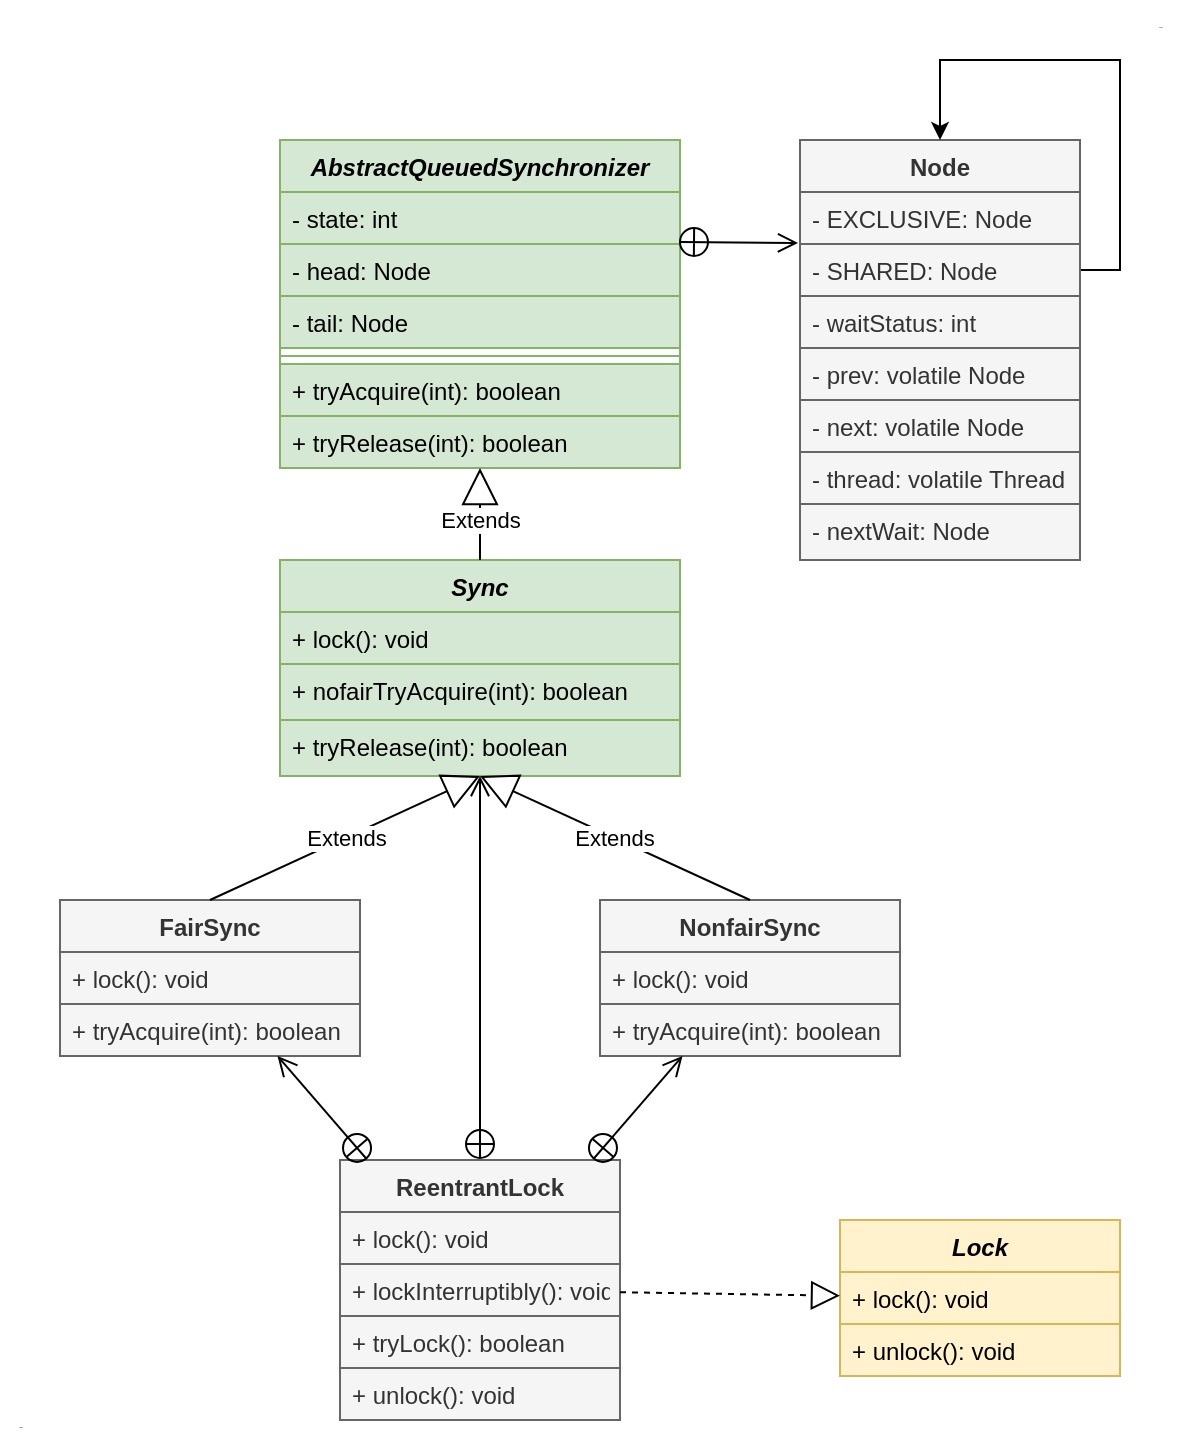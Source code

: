 <mxfile version="13.9.9" type="device"><diagram id="C5RBs43oDa-KdzZeNtuy" name="Page-1"><mxGraphModel dx="865" dy="506" grid="1" gridSize="10" guides="1" tooltips="1" connect="1" arrows="1" fold="1" page="1" pageScale="1" pageWidth="827" pageHeight="1169" math="0" shadow="0"><root><mxCell id="WIyWlLk6GJQsqaUBKTNV-0"/><mxCell id="WIyWlLk6GJQsqaUBKTNV-1" parent="WIyWlLk6GJQsqaUBKTNV-0"/><mxCell id="zkfFHV4jXpPFQw0GAbJ--0" value="AbstractQueuedSynchronizer" style="swimlane;fontStyle=3;align=center;verticalAlign=top;childLayout=stackLayout;horizontal=1;startSize=26;horizontalStack=0;resizeParent=1;resizeLast=0;collapsible=1;marginBottom=0;rounded=0;shadow=0;strokeWidth=1;fillColor=#d5e8d4;strokeColor=#82b366;" parent="WIyWlLk6GJQsqaUBKTNV-1" vertex="1"><mxGeometry x="200" y="120" width="200" height="164" as="geometry"><mxRectangle x="230" y="140" width="160" height="26" as="alternateBounds"/></mxGeometry></mxCell><mxCell id="zkfFHV4jXpPFQw0GAbJ--1" value="- state: int" style="text;align=left;verticalAlign=top;spacingLeft=4;spacingRight=4;overflow=hidden;rotatable=0;points=[[0,0.5],[1,0.5]];portConstraint=eastwest;fillColor=#d5e8d4;strokeColor=#82b366;" parent="zkfFHV4jXpPFQw0GAbJ--0" vertex="1"><mxGeometry y="26" width="200" height="26" as="geometry"/></mxCell><mxCell id="zkfFHV4jXpPFQw0GAbJ--2" value="- head: Node" style="text;align=left;verticalAlign=top;spacingLeft=4;spacingRight=4;overflow=hidden;rotatable=0;points=[[0,0.5],[1,0.5]];portConstraint=eastwest;rounded=0;shadow=0;html=0;fillColor=#d5e8d4;strokeColor=#82b366;" parent="zkfFHV4jXpPFQw0GAbJ--0" vertex="1"><mxGeometry y="52" width="200" height="26" as="geometry"/></mxCell><mxCell id="zkfFHV4jXpPFQw0GAbJ--3" value="- tail: Node" style="text;align=left;verticalAlign=top;spacingLeft=4;spacingRight=4;overflow=hidden;rotatable=0;points=[[0,0.5],[1,0.5]];portConstraint=eastwest;rounded=0;shadow=0;html=0;fillColor=#d5e8d4;strokeColor=#82b366;" parent="zkfFHV4jXpPFQw0GAbJ--0" vertex="1"><mxGeometry y="78" width="200" height="26" as="geometry"/></mxCell><mxCell id="zkfFHV4jXpPFQw0GAbJ--4" value="" style="line;html=1;strokeWidth=1;align=left;verticalAlign=middle;spacingTop=-1;spacingLeft=3;spacingRight=3;rotatable=0;labelPosition=right;points=[];portConstraint=eastwest;fillColor=#d5e8d4;strokeColor=#82b366;" parent="zkfFHV4jXpPFQw0GAbJ--0" vertex="1"><mxGeometry y="104" width="200" height="8" as="geometry"/></mxCell><mxCell id="zkfFHV4jXpPFQw0GAbJ--5" value="+ tryAcquire(int): boolean" style="text;align=left;verticalAlign=top;spacingLeft=4;spacingRight=4;overflow=hidden;rotatable=0;points=[[0,0.5],[1,0.5]];portConstraint=eastwest;fillColor=#d5e8d4;strokeColor=#82b366;" parent="zkfFHV4jXpPFQw0GAbJ--0" vertex="1"><mxGeometry y="112" width="200" height="26" as="geometry"/></mxCell><mxCell id="n1QyoyX9y6Pg_b9orDtl-1" value="+ tryRelease(int): boolean" style="text;align=left;verticalAlign=top;spacingLeft=4;spacingRight=4;overflow=hidden;rotatable=0;points=[[0,0.5],[1,0.5]];portConstraint=eastwest;fillColor=#d5e8d4;strokeColor=#82b366;" vertex="1" parent="zkfFHV4jXpPFQw0GAbJ--0"><mxGeometry y="138" width="200" height="26" as="geometry"/></mxCell><mxCell id="n1QyoyX9y6Pg_b9orDtl-11" value="Node" style="swimlane;fontStyle=1;align=center;verticalAlign=top;childLayout=stackLayout;horizontal=1;startSize=26;horizontalStack=0;resizeParent=1;resizeLast=0;collapsible=1;marginBottom=0;rounded=0;shadow=0;strokeWidth=1;fillColor=#f5f5f5;strokeColor=#666666;fontColor=#333333;" vertex="1" parent="WIyWlLk6GJQsqaUBKTNV-1"><mxGeometry x="460" y="120" width="140" height="210" as="geometry"><mxRectangle x="230" y="140" width="160" height="26" as="alternateBounds"/></mxGeometry></mxCell><mxCell id="n1QyoyX9y6Pg_b9orDtl-12" value="- EXCLUSIVE: Node" style="text;align=left;verticalAlign=top;spacingLeft=4;spacingRight=4;overflow=hidden;rotatable=0;points=[[0,0.5],[1,0.5]];portConstraint=eastwest;fillColor=#f5f5f5;strokeColor=#666666;fontColor=#333333;" vertex="1" parent="n1QyoyX9y6Pg_b9orDtl-11"><mxGeometry y="26" width="140" height="26" as="geometry"/></mxCell><mxCell id="n1QyoyX9y6Pg_b9orDtl-70" style="edgeStyle=orthogonalEdgeStyle;rounded=0;orthogonalLoop=1;jettySize=auto;html=1;exitX=1;exitY=0.5;exitDx=0;exitDy=0;entryX=0.5;entryY=0;entryDx=0;entryDy=0;" edge="1" parent="n1QyoyX9y6Pg_b9orDtl-11" source="n1QyoyX9y6Pg_b9orDtl-13" target="n1QyoyX9y6Pg_b9orDtl-11"><mxGeometry relative="1" as="geometry"><Array as="points"><mxPoint x="160" y="65"/><mxPoint x="160" y="-40"/><mxPoint x="70" y="-40"/></Array></mxGeometry></mxCell><mxCell id="n1QyoyX9y6Pg_b9orDtl-13" value="- SHARED: Node" style="text;align=left;verticalAlign=top;spacingLeft=4;spacingRight=4;overflow=hidden;rotatable=0;points=[[0,0.5],[1,0.5]];portConstraint=eastwest;rounded=0;shadow=0;html=0;fillColor=#f5f5f5;strokeColor=#666666;fontColor=#333333;" vertex="1" parent="n1QyoyX9y6Pg_b9orDtl-11"><mxGeometry y="52" width="140" height="26" as="geometry"/></mxCell><mxCell id="n1QyoyX9y6Pg_b9orDtl-14" value="- waitStatus: int" style="text;align=left;verticalAlign=top;spacingLeft=4;spacingRight=4;overflow=hidden;rotatable=0;points=[[0,0.5],[1,0.5]];portConstraint=eastwest;rounded=0;shadow=0;html=0;fillColor=#f5f5f5;strokeColor=#666666;fontColor=#333333;" vertex="1" parent="n1QyoyX9y6Pg_b9orDtl-11"><mxGeometry y="78" width="140" height="26" as="geometry"/></mxCell><mxCell id="n1QyoyX9y6Pg_b9orDtl-18" value="- prev: volatile Node" style="text;align=left;verticalAlign=top;spacingLeft=4;spacingRight=4;overflow=hidden;rotatable=0;points=[[0,0.5],[1,0.5]];portConstraint=eastwest;rounded=0;shadow=0;html=0;fillColor=#f5f5f5;strokeColor=#666666;fontColor=#333333;" vertex="1" parent="n1QyoyX9y6Pg_b9orDtl-11"><mxGeometry y="104" width="140" height="26" as="geometry"/></mxCell><mxCell id="n1QyoyX9y6Pg_b9orDtl-19" value="- next: volatile Node" style="text;align=left;verticalAlign=top;spacingLeft=4;spacingRight=4;overflow=hidden;rotatable=0;points=[[0,0.5],[1,0.5]];portConstraint=eastwest;rounded=0;shadow=0;html=0;fillColor=#f5f5f5;strokeColor=#666666;fontColor=#333333;" vertex="1" parent="n1QyoyX9y6Pg_b9orDtl-11"><mxGeometry y="130" width="140" height="26" as="geometry"/></mxCell><mxCell id="n1QyoyX9y6Pg_b9orDtl-21" value="- thread: volatile Thread" style="text;align=left;verticalAlign=top;spacingLeft=4;spacingRight=4;overflow=hidden;rotatable=0;points=[[0,0.5],[1,0.5]];portConstraint=eastwest;rounded=0;shadow=0;html=0;fillColor=#f5f5f5;strokeColor=#666666;fontColor=#333333;" vertex="1" parent="n1QyoyX9y6Pg_b9orDtl-11"><mxGeometry y="156" width="140" height="26" as="geometry"/></mxCell><mxCell id="n1QyoyX9y6Pg_b9orDtl-20" value="- nextWait: Node " style="text;align=left;verticalAlign=top;spacingLeft=4;spacingRight=4;overflow=hidden;rotatable=0;points=[[0,0.5],[1,0.5]];portConstraint=eastwest;rounded=0;shadow=0;html=0;fillColor=#f5f5f5;strokeColor=#666666;fontColor=#333333;" vertex="1" parent="n1QyoyX9y6Pg_b9orDtl-11"><mxGeometry y="182" width="140" height="28" as="geometry"/></mxCell><mxCell id="n1QyoyX9y6Pg_b9orDtl-23" value="Sync" style="swimlane;fontStyle=3;align=center;verticalAlign=top;childLayout=stackLayout;horizontal=1;startSize=26;horizontalStack=0;resizeParent=1;resizeLast=0;collapsible=1;marginBottom=0;rounded=0;shadow=0;strokeWidth=1;fillColor=#d5e8d4;strokeColor=#82b366;" vertex="1" parent="WIyWlLk6GJQsqaUBKTNV-1"><mxGeometry x="200" y="330" width="200" height="108" as="geometry"><mxRectangle x="230" y="140" width="160" height="26" as="alternateBounds"/></mxGeometry></mxCell><mxCell id="n1QyoyX9y6Pg_b9orDtl-28" value="+ lock(): void" style="text;align=left;verticalAlign=top;spacingLeft=4;spacingRight=4;overflow=hidden;rotatable=0;points=[[0,0.5],[1,0.5]];portConstraint=eastwest;fillColor=#d5e8d4;strokeColor=#82b366;" vertex="1" parent="n1QyoyX9y6Pg_b9orDtl-23"><mxGeometry y="26" width="200" height="26" as="geometry"/></mxCell><mxCell id="n1QyoyX9y6Pg_b9orDtl-39" value="+ nofairTryAcquire(int): boolean" style="text;align=left;verticalAlign=top;spacingLeft=4;spacingRight=4;overflow=hidden;rotatable=0;points=[[0,0.5],[1,0.5]];portConstraint=eastwest;fillColor=#d5e8d4;strokeColor=#82b366;" vertex="1" parent="n1QyoyX9y6Pg_b9orDtl-23"><mxGeometry y="52" width="200" height="28" as="geometry"/></mxCell><mxCell id="n1QyoyX9y6Pg_b9orDtl-29" value="+ tryRelease(int): boolean" style="text;align=left;verticalAlign=top;spacingLeft=4;spacingRight=4;overflow=hidden;rotatable=0;points=[[0,0.5],[1,0.5]];portConstraint=eastwest;fillColor=#d5e8d4;strokeColor=#82b366;" vertex="1" parent="n1QyoyX9y6Pg_b9orDtl-23"><mxGeometry y="80" width="200" height="28" as="geometry"/></mxCell><mxCell id="n1QyoyX9y6Pg_b9orDtl-35" value="" style="endArrow=open;startArrow=circlePlus;endFill=0;startFill=0;endSize=8;html=1;entryX=-0.007;entryY=-0.02;entryDx=0;entryDy=0;entryPerimeter=0;exitX=0.995;exitY=-0.041;exitDx=0;exitDy=0;exitPerimeter=0;" edge="1" parent="WIyWlLk6GJQsqaUBKTNV-1" source="zkfFHV4jXpPFQw0GAbJ--2" target="n1QyoyX9y6Pg_b9orDtl-13"><mxGeometry width="160" relative="1" as="geometry"><mxPoint x="230" y="280" as="sourcePoint"/><mxPoint x="467" y="172" as="targetPoint"/></mxGeometry></mxCell><mxCell id="n1QyoyX9y6Pg_b9orDtl-45" value="Extends" style="endArrow=block;endSize=16;endFill=0;html=1;entryX=0.5;entryY=1;entryDx=0;entryDy=0;exitX=0.5;exitY=0;exitDx=0;exitDy=0;" edge="1" parent="WIyWlLk6GJQsqaUBKTNV-1" source="n1QyoyX9y6Pg_b9orDtl-23" target="zkfFHV4jXpPFQw0GAbJ--0"><mxGeometry x="-0.13" width="160" relative="1" as="geometry"><mxPoint x="230" y="350" as="sourcePoint"/><mxPoint x="390" y="350" as="targetPoint"/><mxPoint as="offset"/></mxGeometry></mxCell><mxCell id="n1QyoyX9y6Pg_b9orDtl-46" value="FairSync" style="swimlane;fontStyle=1;align=center;verticalAlign=top;childLayout=stackLayout;horizontal=1;startSize=26;horizontalStack=0;resizeParent=1;resizeLast=0;collapsible=1;marginBottom=0;rounded=0;shadow=0;strokeWidth=1;fillColor=#f5f5f5;strokeColor=#666666;fontColor=#333333;" vertex="1" parent="WIyWlLk6GJQsqaUBKTNV-1"><mxGeometry x="90" y="500" width="150" height="78" as="geometry"><mxRectangle x="230" y="140" width="160" height="26" as="alternateBounds"/></mxGeometry></mxCell><mxCell id="n1QyoyX9y6Pg_b9orDtl-47" value="+ lock(): void" style="text;align=left;verticalAlign=top;spacingLeft=4;spacingRight=4;overflow=hidden;rotatable=0;points=[[0,0.5],[1,0.5]];portConstraint=eastwest;fillColor=#f5f5f5;strokeColor=#666666;fontColor=#333333;" vertex="1" parent="n1QyoyX9y6Pg_b9orDtl-46"><mxGeometry y="26" width="150" height="26" as="geometry"/></mxCell><mxCell id="n1QyoyX9y6Pg_b9orDtl-48" value="+ tryAcquire(int): boolean" style="text;align=left;verticalAlign=top;spacingLeft=4;spacingRight=4;overflow=hidden;rotatable=0;points=[[0,0.5],[1,0.5]];portConstraint=eastwest;rounded=0;shadow=0;html=0;fillColor=#f5f5f5;strokeColor=#666666;fontColor=#333333;" vertex="1" parent="n1QyoyX9y6Pg_b9orDtl-46"><mxGeometry y="52" width="150" height="26" as="geometry"/></mxCell><mxCell id="n1QyoyX9y6Pg_b9orDtl-54" value="NonfairSync" style="swimlane;fontStyle=1;align=center;verticalAlign=top;childLayout=stackLayout;horizontal=1;startSize=26;horizontalStack=0;resizeParent=1;resizeLast=0;collapsible=1;marginBottom=0;rounded=0;shadow=0;strokeWidth=1;fillColor=#f5f5f5;strokeColor=#666666;fontColor=#333333;" vertex="1" parent="WIyWlLk6GJQsqaUBKTNV-1"><mxGeometry x="360" y="500" width="150" height="78" as="geometry"><mxRectangle x="230" y="140" width="160" height="26" as="alternateBounds"/></mxGeometry></mxCell><mxCell id="n1QyoyX9y6Pg_b9orDtl-55" value="+ lock(): void" style="text;align=left;verticalAlign=top;spacingLeft=4;spacingRight=4;overflow=hidden;rotatable=0;points=[[0,0.5],[1,0.5]];portConstraint=eastwest;fillColor=#f5f5f5;strokeColor=#666666;fontColor=#333333;" vertex="1" parent="n1QyoyX9y6Pg_b9orDtl-54"><mxGeometry y="26" width="150" height="26" as="geometry"/></mxCell><mxCell id="n1QyoyX9y6Pg_b9orDtl-56" value="+ tryAcquire(int): boolean" style="text;align=left;verticalAlign=top;spacingLeft=4;spacingRight=4;overflow=hidden;rotatable=0;points=[[0,0.5],[1,0.5]];portConstraint=eastwest;rounded=0;shadow=0;html=0;fillColor=#f5f5f5;strokeColor=#666666;fontColor=#333333;" vertex="1" parent="n1QyoyX9y6Pg_b9orDtl-54"><mxGeometry y="52" width="150" height="26" as="geometry"/></mxCell><mxCell id="n1QyoyX9y6Pg_b9orDtl-57" value="Extends" style="endArrow=block;endSize=16;endFill=0;html=1;exitX=0.5;exitY=0;exitDx=0;exitDy=0;entryX=0.5;entryY=1;entryDx=0;entryDy=0;" edge="1" parent="WIyWlLk6GJQsqaUBKTNV-1" source="n1QyoyX9y6Pg_b9orDtl-46" target="n1QyoyX9y6Pg_b9orDtl-23"><mxGeometry width="160" relative="1" as="geometry"><mxPoint x="230" y="420" as="sourcePoint"/><mxPoint x="390" y="420" as="targetPoint"/></mxGeometry></mxCell><mxCell id="n1QyoyX9y6Pg_b9orDtl-58" value="Extends" style="endArrow=block;endSize=16;endFill=0;html=1;exitX=0.5;exitY=0;exitDx=0;exitDy=0;entryX=0.5;entryY=1;entryDx=0;entryDy=0;" edge="1" parent="WIyWlLk6GJQsqaUBKTNV-1" source="n1QyoyX9y6Pg_b9orDtl-54" target="n1QyoyX9y6Pg_b9orDtl-23"><mxGeometry width="160" relative="1" as="geometry"><mxPoint x="230" y="420" as="sourcePoint"/><mxPoint x="390" y="420" as="targetPoint"/></mxGeometry></mxCell><mxCell id="n1QyoyX9y6Pg_b9orDtl-59" value="Lock" style="swimlane;fontStyle=3;align=center;verticalAlign=top;childLayout=stackLayout;horizontal=1;startSize=26;horizontalStack=0;resizeParent=1;resizeLast=0;collapsible=1;marginBottom=0;rounded=0;shadow=0;strokeWidth=1;fillColor=#fff2cc;strokeColor=#d6b656;" vertex="1" parent="WIyWlLk6GJQsqaUBKTNV-1"><mxGeometry x="480" y="660" width="140" height="78" as="geometry"><mxRectangle x="230" y="140" width="160" height="26" as="alternateBounds"/></mxGeometry></mxCell><mxCell id="n1QyoyX9y6Pg_b9orDtl-60" value="+ lock(): void" style="text;align=left;verticalAlign=top;spacingLeft=4;spacingRight=4;overflow=hidden;rotatable=0;points=[[0,0.5],[1,0.5]];portConstraint=eastwest;fillColor=#fff2cc;strokeColor=#d6b656;" vertex="1" parent="n1QyoyX9y6Pg_b9orDtl-59"><mxGeometry y="26" width="140" height="26" as="geometry"/></mxCell><mxCell id="n1QyoyX9y6Pg_b9orDtl-61" value="+ unlock(): void" style="text;align=left;verticalAlign=top;spacingLeft=4;spacingRight=4;overflow=hidden;rotatable=0;points=[[0,0.5],[1,0.5]];portConstraint=eastwest;rounded=0;shadow=0;html=0;fillColor=#fff2cc;strokeColor=#d6b656;" vertex="1" parent="n1QyoyX9y6Pg_b9orDtl-59"><mxGeometry y="52" width="140" height="26" as="geometry"/></mxCell><mxCell id="n1QyoyX9y6Pg_b9orDtl-62" value="ReentrantLock" style="swimlane;fontStyle=1;align=center;verticalAlign=top;childLayout=stackLayout;horizontal=1;startSize=26;horizontalStack=0;resizeParent=1;resizeLast=0;collapsible=1;marginBottom=0;rounded=0;shadow=0;strokeWidth=1;fillColor=#f5f5f5;strokeColor=#666666;fontColor=#333333;" vertex="1" parent="WIyWlLk6GJQsqaUBKTNV-1"><mxGeometry x="230" y="630" width="140" height="130" as="geometry"><mxRectangle x="230" y="140" width="160" height="26" as="alternateBounds"/></mxGeometry></mxCell><mxCell id="n1QyoyX9y6Pg_b9orDtl-63" value="+ lock(): void" style="text;align=left;verticalAlign=top;spacingLeft=4;spacingRight=4;overflow=hidden;rotatable=0;points=[[0,0.5],[1,0.5]];portConstraint=eastwest;fillColor=#f5f5f5;strokeColor=#666666;fontColor=#333333;" vertex="1" parent="n1QyoyX9y6Pg_b9orDtl-62"><mxGeometry y="26" width="140" height="26" as="geometry"/></mxCell><mxCell id="n1QyoyX9y6Pg_b9orDtl-67" value="+ lockInterruptibly(): void" style="text;align=left;verticalAlign=top;spacingLeft=4;spacingRight=4;overflow=hidden;rotatable=0;points=[[0,0.5],[1,0.5]];portConstraint=eastwest;fillColor=#f5f5f5;strokeColor=#666666;fontColor=#333333;" vertex="1" parent="n1QyoyX9y6Pg_b9orDtl-62"><mxGeometry y="52" width="140" height="26" as="geometry"/></mxCell><mxCell id="n1QyoyX9y6Pg_b9orDtl-64" value="+ tryLock(): boolean" style="text;align=left;verticalAlign=top;spacingLeft=4;spacingRight=4;overflow=hidden;rotatable=0;points=[[0,0.5],[1,0.5]];portConstraint=eastwest;rounded=0;shadow=0;html=0;fillColor=#f5f5f5;strokeColor=#666666;fontColor=#333333;" vertex="1" parent="n1QyoyX9y6Pg_b9orDtl-62"><mxGeometry y="78" width="140" height="26" as="geometry"/></mxCell><mxCell id="n1QyoyX9y6Pg_b9orDtl-68" value="+ unlock(): void" style="text;align=left;verticalAlign=top;spacingLeft=4;spacingRight=4;overflow=hidden;rotatable=0;points=[[0,0.5],[1,0.5]];portConstraint=eastwest;fillColor=#f5f5f5;strokeColor=#666666;fontColor=#333333;" vertex="1" parent="n1QyoyX9y6Pg_b9orDtl-62"><mxGeometry y="104" width="140" height="26" as="geometry"/></mxCell><mxCell id="n1QyoyX9y6Pg_b9orDtl-66" value="" style="endArrow=block;dashed=1;endFill=0;endSize=12;html=1;" edge="1" parent="WIyWlLk6GJQsqaUBKTNV-1" source="n1QyoyX9y6Pg_b9orDtl-62" target="n1QyoyX9y6Pg_b9orDtl-59"><mxGeometry width="160" relative="1" as="geometry"><mxPoint x="130" y="310" as="sourcePoint"/><mxPoint x="170" y="260" as="targetPoint"/></mxGeometry></mxCell><mxCell id="n1QyoyX9y6Pg_b9orDtl-69" value="" style="endArrow=open;startArrow=circlePlus;endFill=0;startFill=0;endSize=8;html=1;" edge="1" parent="WIyWlLk6GJQsqaUBKTNV-1" source="n1QyoyX9y6Pg_b9orDtl-62" target="n1QyoyX9y6Pg_b9orDtl-46"><mxGeometry width="160" relative="1" as="geometry"><mxPoint x="60" y="410" as="sourcePoint"/><mxPoint x="210" y="260" as="targetPoint"/></mxGeometry></mxCell><mxCell id="n1QyoyX9y6Pg_b9orDtl-71" value="" style="endArrow=open;startArrow=circlePlus;endFill=0;startFill=0;endSize=8;html=1;" edge="1" parent="WIyWlLk6GJQsqaUBKTNV-1" source="n1QyoyX9y6Pg_b9orDtl-62" target="n1QyoyX9y6Pg_b9orDtl-23"><mxGeometry width="160" relative="1" as="geometry"><mxPoint x="30.0" y="420.0" as="sourcePoint"/><mxPoint x="175.0" y="510.0" as="targetPoint"/></mxGeometry></mxCell><mxCell id="n1QyoyX9y6Pg_b9orDtl-72" value="" style="endArrow=open;startArrow=circlePlus;endFill=0;startFill=0;endSize=8;html=1;" edge="1" parent="WIyWlLk6GJQsqaUBKTNV-1" source="n1QyoyX9y6Pg_b9orDtl-62" target="n1QyoyX9y6Pg_b9orDtl-54"><mxGeometry width="160" relative="1" as="geometry"><mxPoint x="310" y="640" as="sourcePoint"/><mxPoint x="310" y="448" as="targetPoint"/></mxGeometry></mxCell><mxCell id="n1QyoyX9y6Pg_b9orDtl-73" value="&lt;font style=&quot;font-size: 1px&quot;&gt;Text&lt;/font&gt;" style="text;html=1;align=center;verticalAlign=middle;resizable=0;points=[];autosize=1;" vertex="1" parent="WIyWlLk6GJQsqaUBKTNV-1"><mxGeometry x="60" y="750" width="20" height="20" as="geometry"/></mxCell><mxCell id="n1QyoyX9y6Pg_b9orDtl-74" value="&lt;font style=&quot;font-size: 1px&quot;&gt;Text&lt;/font&gt;" style="text;html=1;align=center;verticalAlign=middle;resizable=0;points=[];autosize=1;" vertex="1" parent="WIyWlLk6GJQsqaUBKTNV-1"><mxGeometry x="630" y="50" width="20" height="20" as="geometry"/></mxCell></root></mxGraphModel></diagram></mxfile>